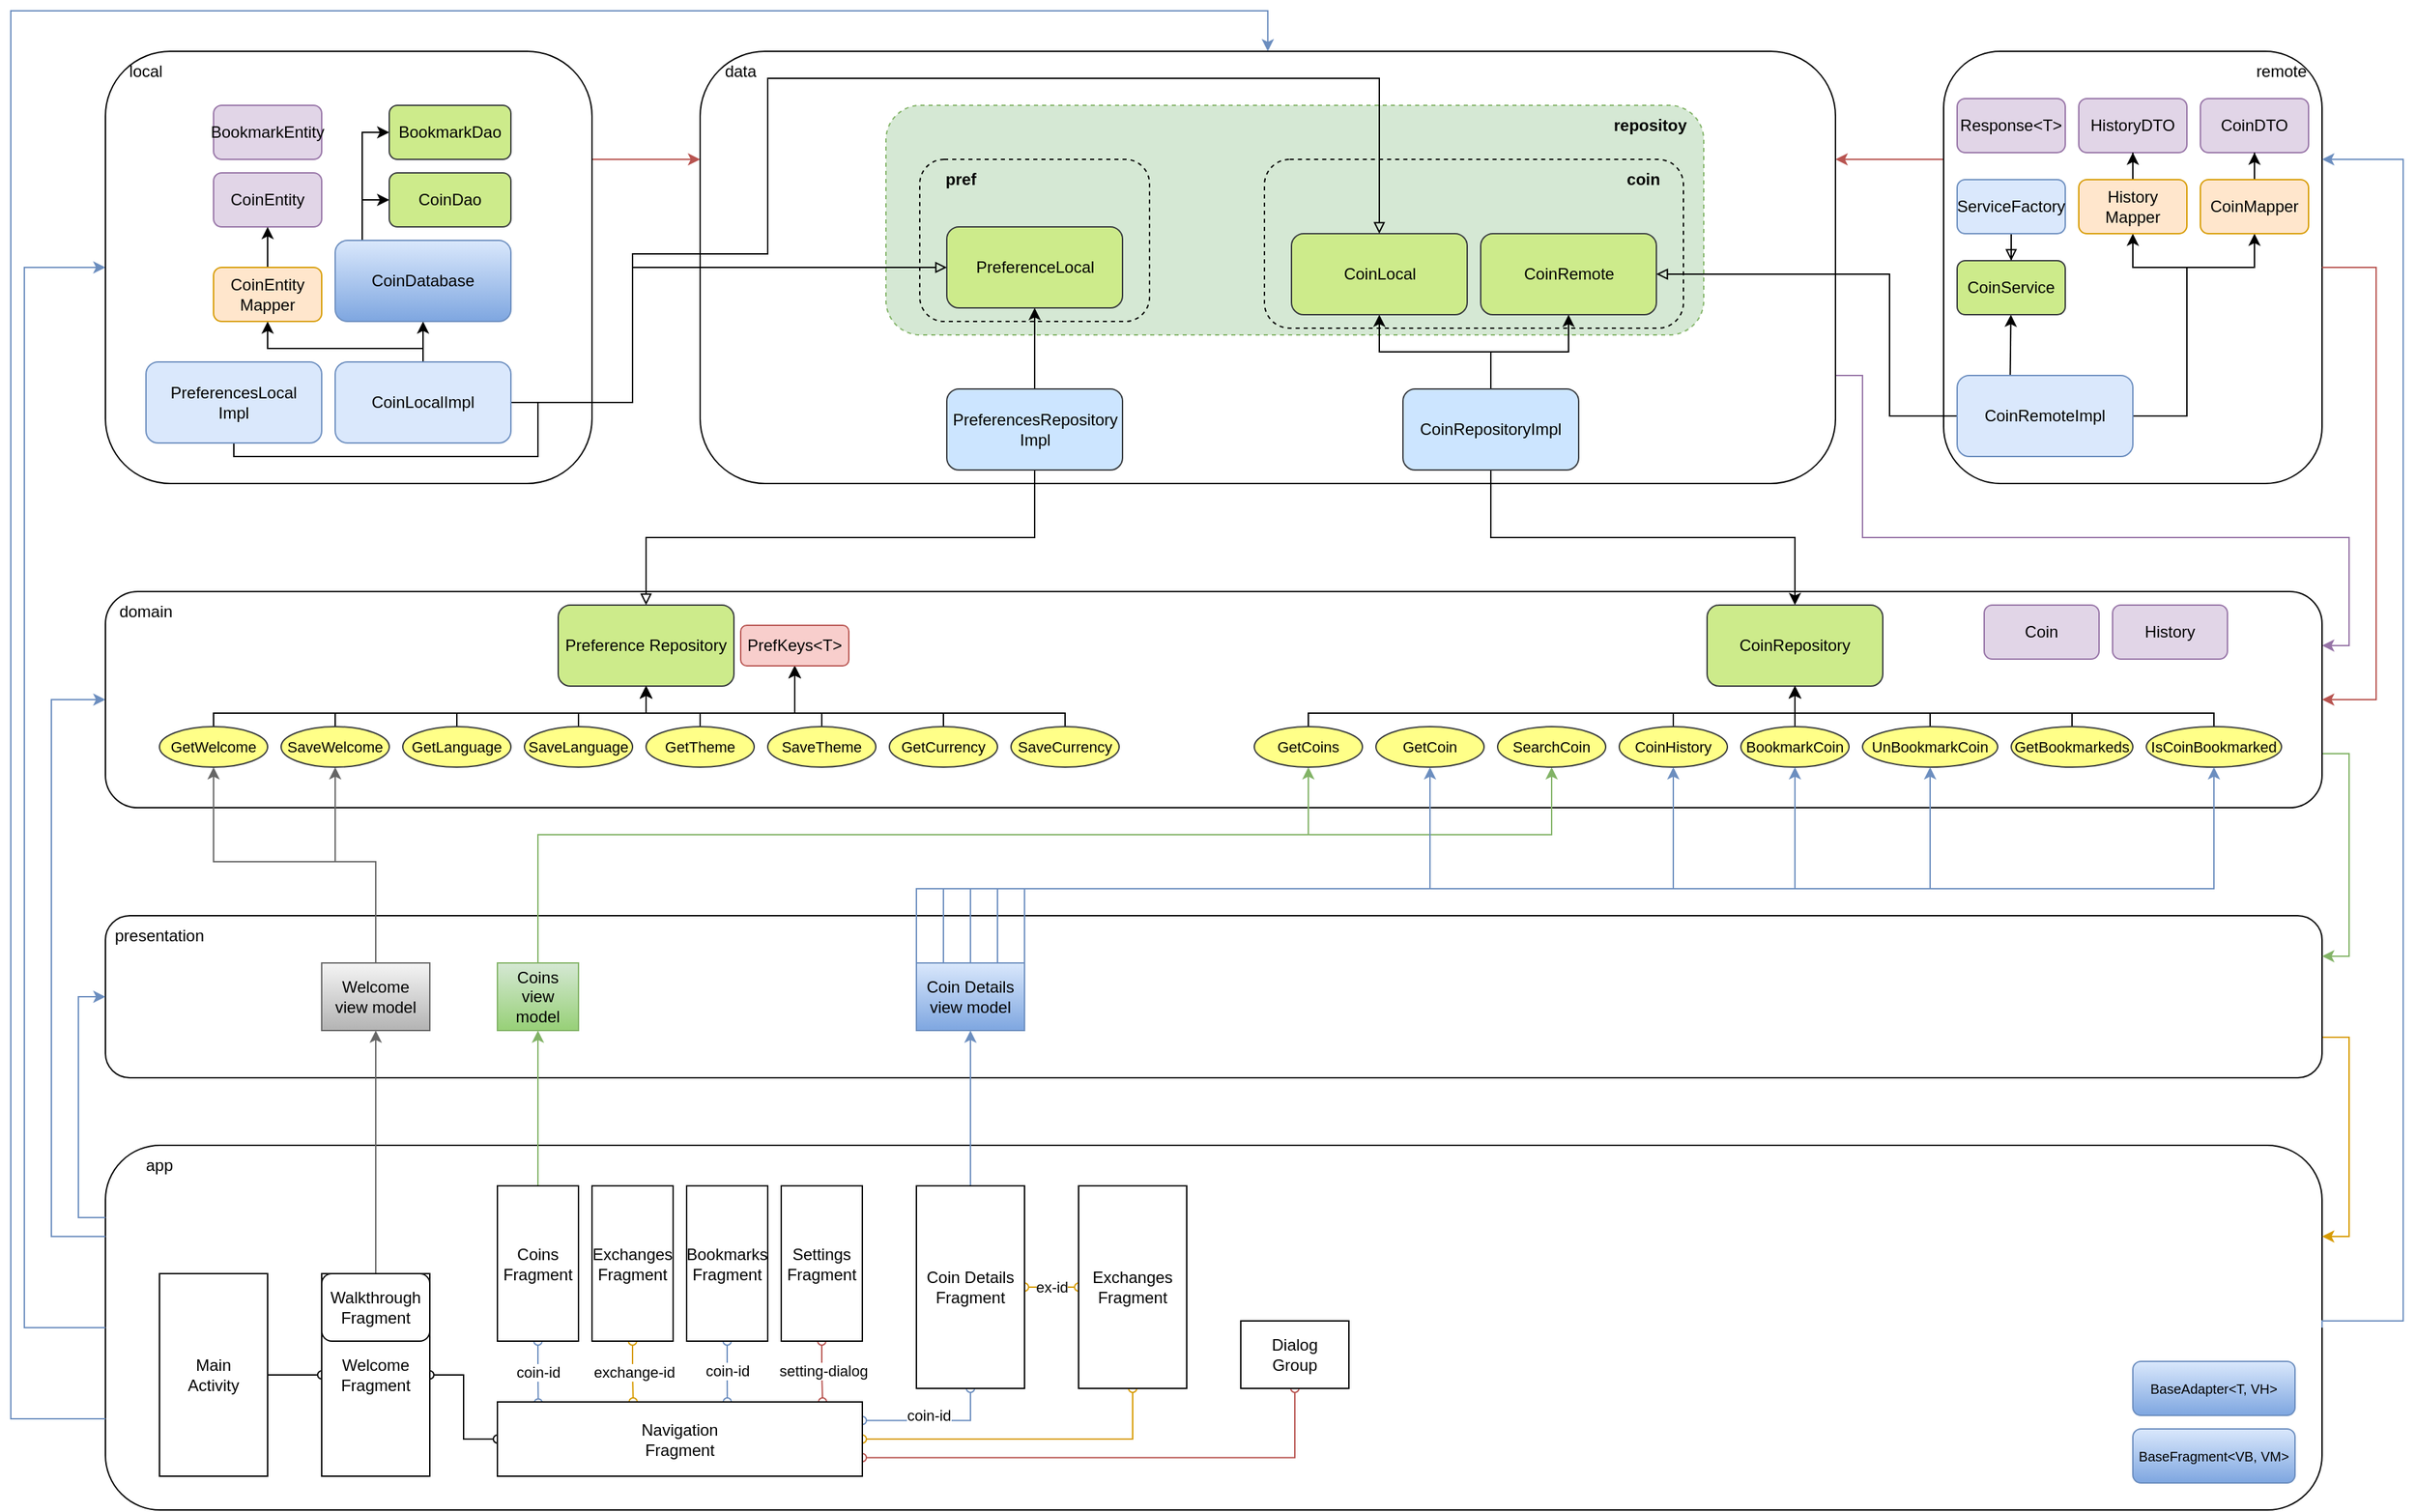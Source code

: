 <mxfile version="20.5.3" type="embed"><diagram name="Page-1" id="-E-ZyIsvf_o6zxuURSaw"><mxGraphModel dx="1030" dy="540" grid="1" gridSize="10" guides="1" tooltips="1" connect="1" arrows="1" fold="1" page="1" pageScale="1" pageWidth="1000" pageHeight="700" math="0" shadow="0"><root><mxCell id="0"/><mxCell id="1" parent="0"/><mxCell id="G5TcL7W7rNlP6_MCrIdF-5" value="" style="rounded=1;whiteSpace=wrap;html=1;" parent="1" vertex="1"><mxGeometry x="80" y="850" width="1640.01" height="270" as="geometry"/></mxCell><mxCell id="106" style="edgeStyle=orthogonalEdgeStyle;rounded=0;orthogonalLoop=1;jettySize=auto;html=1;entryX=0.5;entryY=1;entryDx=0;entryDy=0;startArrow=oval;startFill=0;endArrow=oval;endFill=0;fillColor=#dae8fc;gradientColor=#7ea6e0;strokeColor=#6c8ebf;exitX=1;exitY=0.25;exitDx=0;exitDy=0;" edge="1" parent="1" source="87" target="G5TcL7W7rNlP6_MCrIdF-17"><mxGeometry relative="1" as="geometry"/></mxCell><mxCell id="107" value="coin-id" style="edgeLabel;html=1;align=center;verticalAlign=middle;resizable=0;points=[];" vertex="1" connectable="0" parent="106"><mxGeometry x="-0.062" y="4" relative="1" as="geometry"><mxPoint as="offset"/></mxGeometry></mxCell><mxCell id="66" style="edgeStyle=orthogonalEdgeStyle;rounded=0;orthogonalLoop=1;jettySize=auto;html=1;entryX=1;entryY=0.25;entryDx=0;entryDy=0;exitX=1;exitY=0.75;exitDx=0;exitDy=0;fillColor=#ffe6cc;strokeColor=#d79b00;" parent="1" source="51" target="G5TcL7W7rNlP6_MCrIdF-5" edge="1"><mxGeometry relative="1" as="geometry"><Array as="points"><mxPoint x="1740" y="770"/><mxPoint x="1740" y="917"/></Array></mxGeometry></mxCell><mxCell id="51" value="" style="rounded=1;whiteSpace=wrap;html=1;" parent="1" vertex="1"><mxGeometry x="80.01" y="680" width="1640.01" height="120" as="geometry"/></mxCell><mxCell id="46" style="edgeStyle=orthogonalEdgeStyle;rounded=0;orthogonalLoop=1;jettySize=auto;html=1;entryX=1;entryY=0.25;entryDx=0;entryDy=0;exitX=0;exitY=0.25;exitDx=0;exitDy=0;fillColor=#f8cecc;strokeColor=#b85450;" parent="1" source="fiybinjcorVPDSeXrZhc-14" target="G5TcL7W7rNlP6_MCrIdF-7" edge="1"><mxGeometry relative="1" as="geometry"/></mxCell><mxCell id="fiybinjcorVPDSeXrZhc-14" value="" style="rounded=1;whiteSpace=wrap;html=1;sketch=0;" parent="1" vertex="1"><mxGeometry x="1440" y="40" width="280.01" height="320" as="geometry"/></mxCell><mxCell id="8B-w7mvv9o2OIYqW0WXh-8" style="edgeStyle=orthogonalEdgeStyle;rounded=0;orthogonalLoop=1;jettySize=auto;html=1;entryX=1;entryY=0.25;entryDx=0;entryDy=0;fillColor=#dae8fc;strokeColor=#6c8ebf;exitX=1;exitY=0.5;exitDx=0;exitDy=0;" parent="1" target="fiybinjcorVPDSeXrZhc-14" edge="1" source="G5TcL7W7rNlP6_MCrIdF-5"><mxGeometry relative="1" as="geometry"><Array as="points"><mxPoint x="1780.01" y="980"/><mxPoint x="1780.01" y="120.0"/></Array><mxPoint x="1420.01" y="950" as="sourcePoint"/></mxGeometry></mxCell><mxCell id="8B-w7mvv9o2OIYqW0WXh-9" style="edgeStyle=orthogonalEdgeStyle;rounded=0;orthogonalLoop=1;jettySize=auto;html=1;entryX=0;entryY=0.5;entryDx=0;entryDy=0;exitX=0;exitY=0.25;exitDx=0;exitDy=0;fillColor=#dae8fc;strokeColor=#6c8ebf;" parent="1" source="G5TcL7W7rNlP6_MCrIdF-5" target="G5TcL7W7rNlP6_MCrIdF-8" edge="1"><mxGeometry relative="1" as="geometry"><Array as="points"><mxPoint x="40" y="918"/><mxPoint x="40" y="520"/></Array></mxGeometry></mxCell><mxCell id="8B-w7mvv9o2OIYqW0WXh-10" style="edgeStyle=orthogonalEdgeStyle;rounded=0;orthogonalLoop=1;jettySize=auto;html=1;entryX=0.5;entryY=0;entryDx=0;entryDy=0;fillColor=#dae8fc;strokeColor=#6c8ebf;exitX=0;exitY=0.75;exitDx=0;exitDy=0;" parent="1" source="G5TcL7W7rNlP6_MCrIdF-5" target="G5TcL7W7rNlP6_MCrIdF-7" edge="1"><mxGeometry relative="1" as="geometry"><Array as="points"><mxPoint x="10" y="1053"/><mxPoint x="10" y="10"/><mxPoint x="940" y="10"/></Array><mxPoint x="90.01" y="1060" as="sourcePoint"/><mxPoint x="970.01" y="50" as="targetPoint"/></mxGeometry></mxCell><mxCell id="8B-w7mvv9o2OIYqW0WXh-11" style="edgeStyle=orthogonalEdgeStyle;rounded=0;orthogonalLoop=1;jettySize=auto;html=1;entryX=0;entryY=0.5;entryDx=0;entryDy=0;exitX=0;exitY=0.5;exitDx=0;exitDy=0;fillColor=#dae8fc;strokeColor=#6c8ebf;" parent="1" source="G5TcL7W7rNlP6_MCrIdF-5" target="diqrvNJ3otsn1pAlMp7g-17" edge="1"><mxGeometry relative="1" as="geometry"><Array as="points"><mxPoint x="20" y="985"/><mxPoint x="20" y="200"/></Array></mxGeometry></mxCell><mxCell id="65" style="edgeStyle=orthogonalEdgeStyle;rounded=0;orthogonalLoop=1;jettySize=auto;html=1;entryX=0;entryY=0.5;entryDx=0;entryDy=0;exitX=0;exitY=0.198;exitDx=0;exitDy=0;exitPerimeter=0;fillColor=#dae8fc;strokeColor=#6c8ebf;" parent="1" source="G5TcL7W7rNlP6_MCrIdF-5" target="51" edge="1"><mxGeometry relative="1" as="geometry"/></mxCell><mxCell id="69" style="edgeStyle=orthogonalEdgeStyle;rounded=0;orthogonalLoop=1;jettySize=auto;html=1;entryX=1;entryY=0.25;entryDx=0;entryDy=0;exitX=1;exitY=0.75;exitDx=0;exitDy=0;fillColor=#e1d5e7;strokeColor=#9673a6;" parent="1" source="G5TcL7W7rNlP6_MCrIdF-7" target="G5TcL7W7rNlP6_MCrIdF-8" edge="1"><mxGeometry relative="1" as="geometry"><Array as="points"><mxPoint x="1380.01" y="400"/><mxPoint x="1740.01" y="400"/><mxPoint x="1740.01" y="480"/></Array></mxGeometry></mxCell><mxCell id="G5TcL7W7rNlP6_MCrIdF-7" value="" style="rounded=1;whiteSpace=wrap;html=1;" parent="1" vertex="1"><mxGeometry x="520.01" y="40" width="839.99" height="320" as="geometry"/></mxCell><mxCell id="67" style="edgeStyle=orthogonalEdgeStyle;rounded=0;orthogonalLoop=1;jettySize=auto;html=1;exitX=1;exitY=0.75;exitDx=0;exitDy=0;entryX=1;entryY=0.25;entryDx=0;entryDy=0;fillColor=#d5e8d4;strokeColor=#82b366;" parent="1" source="G5TcL7W7rNlP6_MCrIdF-8" target="51" edge="1"><mxGeometry relative="1" as="geometry"><Array as="points"><mxPoint x="1740.01" y="560"/><mxPoint x="1740.01" y="710"/></Array></mxGeometry></mxCell><mxCell id="G5TcL7W7rNlP6_MCrIdF-8" value="" style="rounded=1;whiteSpace=wrap;html=1;" parent="1" vertex="1"><mxGeometry x="80.01" y="440" width="1640" height="160" as="geometry"/></mxCell><mxCell id="9jZTcqss-zrhV2n4_d2R-40" style="edgeStyle=orthogonalEdgeStyle;rounded=0;orthogonalLoop=1;jettySize=auto;html=1;entryX=0;entryY=0.5;entryDx=0;entryDy=0;endArrow=oval;endFill=0;" parent="1" source="G5TcL7W7rNlP6_MCrIdF-10" target="G5TcL7W7rNlP6_MCrIdF-13" edge="1"><mxGeometry relative="1" as="geometry"/></mxCell><mxCell id="G5TcL7W7rNlP6_MCrIdF-10" value="Main&lt;br&gt;Activity" style="rounded=0;whiteSpace=wrap;html=1;" parent="1" vertex="1"><mxGeometry x="120.01" y="945" width="80" height="150" as="geometry"/></mxCell><mxCell id="55" style="edgeStyle=orthogonalEdgeStyle;rounded=0;orthogonalLoop=1;jettySize=auto;html=1;fillColor=#f5f5f5;gradientColor=#b3b3b3;strokeColor=#666666;" parent="1" source="G5TcL7W7rNlP6_MCrIdF-12" target="G5TcL7W7rNlP6_MCrIdF-21" edge="1"><mxGeometry relative="1" as="geometry"><Array as="points"><mxPoint x="280.01" y="640"/><mxPoint x="250.01" y="640"/></Array></mxGeometry></mxCell><mxCell id="56" style="edgeStyle=orthogonalEdgeStyle;rounded=0;orthogonalLoop=1;jettySize=auto;html=1;entryX=0.5;entryY=1;entryDx=0;entryDy=0;fillColor=#f5f5f5;gradientColor=#b3b3b3;strokeColor=#666666;" parent="1" source="G5TcL7W7rNlP6_MCrIdF-12" target="G5TcL7W7rNlP6_MCrIdF-20" edge="1"><mxGeometry relative="1" as="geometry"><Array as="points"><mxPoint x="280.01" y="640"/><mxPoint x="160.01" y="640"/></Array></mxGeometry></mxCell><mxCell id="G5TcL7W7rNlP6_MCrIdF-12" value="Welcome&lt;br&gt;view model" style="rounded=0;whiteSpace=wrap;html=1;fillColor=#f5f5f5;gradientColor=#b3b3b3;strokeColor=#666666;" parent="1" vertex="1"><mxGeometry x="240.01" y="715" width="80" height="50" as="geometry"/></mxCell><mxCell id="57" style="edgeStyle=orthogonalEdgeStyle;rounded=0;orthogonalLoop=1;jettySize=auto;html=1;fillColor=#f5f5f5;gradientColor=#b3b3b3;strokeColor=#666666;" parent="1" source="G5TcL7W7rNlP6_MCrIdF-13" target="G5TcL7W7rNlP6_MCrIdF-12" edge="1"><mxGeometry relative="1" as="geometry"/></mxCell><mxCell id="88" style="edgeStyle=orthogonalEdgeStyle;rounded=0;orthogonalLoop=1;jettySize=auto;html=1;entryX=0;entryY=0.5;entryDx=0;entryDy=0;startArrow=oval;startFill=0;endArrow=oval;endFill=0;exitX=1;exitY=0.5;exitDx=0;exitDy=0;" edge="1" parent="1" source="G5TcL7W7rNlP6_MCrIdF-13" target="87"><mxGeometry relative="1" as="geometry"/></mxCell><mxCell id="G5TcL7W7rNlP6_MCrIdF-13" value="Welcome Fragment" style="rounded=0;whiteSpace=wrap;html=1;" parent="1" vertex="1"><mxGeometry x="240.01" y="945" width="80" height="150" as="geometry"/></mxCell><mxCell id="59" style="edgeStyle=orthogonalEdgeStyle;rounded=0;orthogonalLoop=1;jettySize=auto;html=1;fillColor=#d5e8d4;gradientColor=#97d077;strokeColor=#82b366;" parent="1" source="G5TcL7W7rNlP6_MCrIdF-14" target="9jZTcqss-zrhV2n4_d2R-4" edge="1"><mxGeometry relative="1" as="geometry"><Array as="points"><mxPoint x="400.01" y="620"/><mxPoint x="970.01" y="620"/></Array></mxGeometry></mxCell><mxCell id="60" style="edgeStyle=orthogonalEdgeStyle;rounded=0;orthogonalLoop=1;jettySize=auto;html=1;fillColor=#d5e8d4;gradientColor=#97d077;strokeColor=#82b366;" parent="1" source="G5TcL7W7rNlP6_MCrIdF-14" target="45" edge="1"><mxGeometry relative="1" as="geometry"><Array as="points"><mxPoint x="400.01" y="620"/><mxPoint x="1150.01" y="620"/></Array></mxGeometry></mxCell><mxCell id="G5TcL7W7rNlP6_MCrIdF-14" value="Coins&lt;br&gt;view model" style="rounded=0;whiteSpace=wrap;html=1;fillColor=#d5e8d4;gradientColor=#97d077;strokeColor=#82b366;" parent="1" vertex="1"><mxGeometry x="370.01" y="715" width="60" height="50" as="geometry"/></mxCell><mxCell id="58" style="edgeStyle=orthogonalEdgeStyle;rounded=0;orthogonalLoop=1;jettySize=auto;html=1;fillColor=#d5e8d4;gradientColor=#97d077;strokeColor=#82b366;" parent="1" source="G5TcL7W7rNlP6_MCrIdF-15" target="G5TcL7W7rNlP6_MCrIdF-14" edge="1"><mxGeometry relative="1" as="geometry"/></mxCell><mxCell id="96" value="coin-id" style="edgeStyle=orthogonalEdgeStyle;rounded=0;orthogonalLoop=1;jettySize=auto;html=1;entryX=0.112;entryY=0.014;entryDx=0;entryDy=0;entryPerimeter=0;startArrow=oval;startFill=0;endArrow=oval;endFill=0;fillColor=#dae8fc;gradientColor=#7ea6e0;strokeColor=#6c8ebf;" edge="1" parent="1" source="G5TcL7W7rNlP6_MCrIdF-15" target="87"><mxGeometry relative="1" as="geometry"/></mxCell><mxCell id="G5TcL7W7rNlP6_MCrIdF-15" value="Coins Fragment" style="rounded=0;whiteSpace=wrap;html=1;" parent="1" vertex="1"><mxGeometry x="370.01" y="880" width="60" height="115" as="geometry"/></mxCell><mxCell id="78" style="edgeStyle=orthogonalEdgeStyle;rounded=0;orthogonalLoop=1;jettySize=auto;html=1;fillColor=#dae8fc;gradientColor=#7ea6e0;strokeColor=#6c8ebf;" edge="1" parent="1" source="G5TcL7W7rNlP6_MCrIdF-17" target="77"><mxGeometry relative="1" as="geometry"/></mxCell><mxCell id="111" value="ex-id" style="edgeStyle=orthogonalEdgeStyle;rounded=0;orthogonalLoop=1;jettySize=auto;html=1;entryX=0;entryY=0.5;entryDx=0;entryDy=0;startArrow=oval;startFill=0;endArrow=oval;endFill=0;fillColor=#ffcd28;gradientColor=#ffa500;strokeColor=#d79b00;" edge="1" parent="1" source="G5TcL7W7rNlP6_MCrIdF-17" target="108"><mxGeometry relative="1" as="geometry"/></mxCell><mxCell id="G5TcL7W7rNlP6_MCrIdF-17" value="Coin Details&lt;br&gt;Fragment" style="rounded=0;whiteSpace=wrap;html=1;" parent="1" vertex="1"><mxGeometry x="680.01" y="880" width="80" height="150" as="geometry"/></mxCell><mxCell id="G5TcL7W7rNlP6_MCrIdF-18" value="&lt;font style=&quot;font-size: 12px;&quot;&gt;Preference Repository&lt;/font&gt;" style="rounded=1;whiteSpace=wrap;html=1;fillColor=#cdeb8b;strokeColor=#36393d;" parent="1" vertex="1"><mxGeometry x="415.01" y="450" width="130" height="60" as="geometry"/></mxCell><mxCell id="diqrvNJ3otsn1pAlMp7g-2" style="edgeStyle=orthogonalEdgeStyle;rounded=0;orthogonalLoop=1;jettySize=auto;html=1;entryX=0.5;entryY=1;entryDx=0;entryDy=0;" parent="1" source="G5TcL7W7rNlP6_MCrIdF-20" target="G5TcL7W7rNlP6_MCrIdF-18" edge="1"><mxGeometry relative="1" as="geometry"><Array as="points"><mxPoint x="160.01" y="530"/><mxPoint x="480.01" y="530"/></Array></mxGeometry></mxCell><mxCell id="9Tw6lJnZpnQ8Tx6MwDwL-4" style="edgeStyle=orthogonalEdgeStyle;rounded=0;orthogonalLoop=1;jettySize=auto;html=1;entryX=0.5;entryY=1;entryDx=0;entryDy=0;" parent="1" source="G5TcL7W7rNlP6_MCrIdF-20" target="diqrvNJ3otsn1pAlMp7g-54" edge="1"><mxGeometry relative="1" as="geometry"><Array as="points"><mxPoint x="160.01" y="530"/><mxPoint x="590.01" y="530"/></Array></mxGeometry></mxCell><mxCell id="G5TcL7W7rNlP6_MCrIdF-20" value="GetWelcome" style="ellipse;whiteSpace=wrap;html=1;fontSize=11;fillColor=#ffff88;strokeColor=#36393d;" parent="1" vertex="1"><mxGeometry x="120.01" y="540" width="80" height="30" as="geometry"/></mxCell><mxCell id="diqrvNJ3otsn1pAlMp7g-3" style="edgeStyle=orthogonalEdgeStyle;rounded=0;orthogonalLoop=1;jettySize=auto;html=1;" parent="1" source="G5TcL7W7rNlP6_MCrIdF-21" target="G5TcL7W7rNlP6_MCrIdF-18" edge="1"><mxGeometry relative="1" as="geometry"><Array as="points"><mxPoint x="250.01" y="530"/><mxPoint x="480.01" y="530"/></Array></mxGeometry></mxCell><mxCell id="9Tw6lJnZpnQ8Tx6MwDwL-5" style="edgeStyle=orthogonalEdgeStyle;rounded=0;orthogonalLoop=1;jettySize=auto;html=1;" parent="1" source="G5TcL7W7rNlP6_MCrIdF-21" target="diqrvNJ3otsn1pAlMp7g-54" edge="1"><mxGeometry relative="1" as="geometry"><Array as="points"><mxPoint x="250.01" y="530"/><mxPoint x="590.01" y="530"/></Array></mxGeometry></mxCell><mxCell id="G5TcL7W7rNlP6_MCrIdF-21" value="SaveWelcome" style="ellipse;whiteSpace=wrap;html=1;fontSize=11;fillColor=#ffff88;strokeColor=#36393d;" parent="1" vertex="1"><mxGeometry x="210.01" y="540" width="80" height="30" as="geometry"/></mxCell><mxCell id="diqrvNJ3otsn1pAlMp7g-4" style="edgeStyle=orthogonalEdgeStyle;rounded=0;orthogonalLoop=1;jettySize=auto;html=1;" parent="1" source="G5TcL7W7rNlP6_MCrIdF-22" target="G5TcL7W7rNlP6_MCrIdF-18" edge="1"><mxGeometry relative="1" as="geometry"><Array as="points"><mxPoint x="340.01" y="530"/><mxPoint x="480.01" y="530"/></Array></mxGeometry></mxCell><mxCell id="9Tw6lJnZpnQ8Tx6MwDwL-6" style="edgeStyle=orthogonalEdgeStyle;rounded=0;orthogonalLoop=1;jettySize=auto;html=1;" parent="1" source="G5TcL7W7rNlP6_MCrIdF-22" target="diqrvNJ3otsn1pAlMp7g-54" edge="1"><mxGeometry relative="1" as="geometry"><Array as="points"><mxPoint x="340.01" y="530"/><mxPoint x="590.01" y="530"/></Array></mxGeometry></mxCell><mxCell id="G5TcL7W7rNlP6_MCrIdF-22" value="GetLanguage" style="ellipse;whiteSpace=wrap;html=1;fontSize=11;fillColor=#ffff88;strokeColor=#36393d;" parent="1" vertex="1"><mxGeometry x="300.01" y="540" width="80" height="30" as="geometry"/></mxCell><mxCell id="diqrvNJ3otsn1pAlMp7g-5" style="edgeStyle=orthogonalEdgeStyle;rounded=0;orthogonalLoop=1;jettySize=auto;html=1;entryX=0.5;entryY=1;entryDx=0;entryDy=0;" parent="1" source="G5TcL7W7rNlP6_MCrIdF-23" target="G5TcL7W7rNlP6_MCrIdF-18" edge="1"><mxGeometry relative="1" as="geometry"><Array as="points"><mxPoint x="430.01" y="530"/><mxPoint x="480.01" y="530"/></Array></mxGeometry></mxCell><mxCell id="9Tw6lJnZpnQ8Tx6MwDwL-7" style="edgeStyle=orthogonalEdgeStyle;rounded=0;orthogonalLoop=1;jettySize=auto;html=1;entryX=0.5;entryY=1;entryDx=0;entryDy=0;" parent="1" source="G5TcL7W7rNlP6_MCrIdF-23" target="diqrvNJ3otsn1pAlMp7g-54" edge="1"><mxGeometry relative="1" as="geometry"><Array as="points"><mxPoint x="430.01" y="530"/><mxPoint x="590.01" y="530"/></Array></mxGeometry></mxCell><mxCell id="G5TcL7W7rNlP6_MCrIdF-23" value="SaveLanguage" style="ellipse;whiteSpace=wrap;html=1;fontSize=11;fillColor=#ffff88;strokeColor=#36393d;" parent="1" vertex="1"><mxGeometry x="390.01" y="540" width="80" height="30" as="geometry"/></mxCell><mxCell id="diqrvNJ3otsn1pAlMp7g-6" style="edgeStyle=orthogonalEdgeStyle;rounded=0;orthogonalLoop=1;jettySize=auto;html=1;entryX=0.5;entryY=1;entryDx=0;entryDy=0;" parent="1" source="G5TcL7W7rNlP6_MCrIdF-24" target="G5TcL7W7rNlP6_MCrIdF-18" edge="1"><mxGeometry relative="1" as="geometry"><Array as="points"><mxPoint x="520.01" y="530"/><mxPoint x="480.01" y="530"/></Array></mxGeometry></mxCell><mxCell id="9Tw6lJnZpnQ8Tx6MwDwL-8" style="edgeStyle=orthogonalEdgeStyle;rounded=0;orthogonalLoop=1;jettySize=auto;html=1;" parent="1" source="G5TcL7W7rNlP6_MCrIdF-24" target="diqrvNJ3otsn1pAlMp7g-54" edge="1"><mxGeometry relative="1" as="geometry"><Array as="points"><mxPoint x="520.01" y="530"/><mxPoint x="590.01" y="530"/></Array></mxGeometry></mxCell><mxCell id="G5TcL7W7rNlP6_MCrIdF-24" value="GetTheme" style="ellipse;whiteSpace=wrap;html=1;fontSize=11;fillColor=#ffff88;strokeColor=#36393d;" parent="1" vertex="1"><mxGeometry x="480.01" y="540" width="80" height="30" as="geometry"/></mxCell><mxCell id="diqrvNJ3otsn1pAlMp7g-7" style="edgeStyle=orthogonalEdgeStyle;rounded=0;orthogonalLoop=1;jettySize=auto;html=1;entryX=0.5;entryY=1;entryDx=0;entryDy=0;" parent="1" source="G5TcL7W7rNlP6_MCrIdF-25" target="G5TcL7W7rNlP6_MCrIdF-18" edge="1"><mxGeometry relative="1" as="geometry"><Array as="points"><mxPoint x="610.01" y="530"/><mxPoint x="480.01" y="530"/></Array></mxGeometry></mxCell><mxCell id="9Tw6lJnZpnQ8Tx6MwDwL-9" style="edgeStyle=orthogonalEdgeStyle;rounded=0;orthogonalLoop=1;jettySize=auto;html=1;" parent="1" source="G5TcL7W7rNlP6_MCrIdF-25" target="diqrvNJ3otsn1pAlMp7g-54" edge="1"><mxGeometry relative="1" as="geometry"><Array as="points"><mxPoint x="610.01" y="530"/><mxPoint x="590.01" y="530"/></Array></mxGeometry></mxCell><mxCell id="G5TcL7W7rNlP6_MCrIdF-25" value="SaveTheme" style="ellipse;whiteSpace=wrap;html=1;fontSize=11;fillColor=#ffff88;strokeColor=#36393d;" parent="1" vertex="1"><mxGeometry x="570.01" y="540" width="80" height="30" as="geometry"/></mxCell><mxCell id="diqrvNJ3otsn1pAlMp7g-8" style="edgeStyle=orthogonalEdgeStyle;rounded=0;orthogonalLoop=1;jettySize=auto;html=1;entryX=0.5;entryY=1;entryDx=0;entryDy=0;" parent="1" source="G5TcL7W7rNlP6_MCrIdF-26" target="G5TcL7W7rNlP6_MCrIdF-18" edge="1"><mxGeometry relative="1" as="geometry"><Array as="points"><mxPoint x="700.01" y="530"/><mxPoint x="480.01" y="530"/></Array></mxGeometry></mxCell><mxCell id="G5TcL7W7rNlP6_MCrIdF-26" value="GetCurrency" style="ellipse;whiteSpace=wrap;html=1;fontSize=11;fillColor=#ffff88;strokeColor=#36393d;" parent="1" vertex="1"><mxGeometry x="660.01" y="540" width="80" height="30" as="geometry"/></mxCell><mxCell id="diqrvNJ3otsn1pAlMp7g-9" style="edgeStyle=orthogonalEdgeStyle;rounded=0;orthogonalLoop=1;jettySize=auto;html=1;entryX=0.5;entryY=1;entryDx=0;entryDy=0;" parent="1" source="G5TcL7W7rNlP6_MCrIdF-27" target="G5TcL7W7rNlP6_MCrIdF-18" edge="1"><mxGeometry relative="1" as="geometry"><Array as="points"><mxPoint x="790.01" y="530"/><mxPoint x="480.01" y="530"/></Array></mxGeometry></mxCell><mxCell id="G5TcL7W7rNlP6_MCrIdF-27" value="SaveCurrency" style="ellipse;whiteSpace=wrap;html=1;fontSize=11;fillColor=#ffff88;strokeColor=#36393d;" parent="1" vertex="1"><mxGeometry x="750.01" y="540" width="80" height="30" as="geometry"/></mxCell><mxCell id="G5TcL7W7rNlP6_MCrIdF-61" value="" style="edgeStyle=orthogonalEdgeStyle;rounded=0;orthogonalLoop=1;jettySize=auto;html=1;fontSize=12;" parent="1" edge="1"><mxGeometry relative="1" as="geometry"><mxPoint x="510" y="140" as="targetPoint"/></mxGeometry></mxCell><mxCell id="G5TcL7W7rNlP6_MCrIdF-68" value="" style="edgeStyle=orthogonalEdgeStyle;rounded=0;orthogonalLoop=1;jettySize=auto;html=1;fontSize=12;" parent="1" edge="1"><mxGeometry relative="1" as="geometry"><mxPoint x="370" y="70" as="targetPoint"/></mxGeometry></mxCell><mxCell id="G5TcL7W7rNlP6_MCrIdF-70" value="domain" style="text;html=1;strokeColor=none;fillColor=none;align=center;verticalAlign=middle;whiteSpace=wrap;rounded=0;fontSize=12;" parent="1" vertex="1"><mxGeometry x="80.01" y="440" width="60" height="30" as="geometry"/></mxCell><mxCell id="G5TcL7W7rNlP6_MCrIdF-71" value="app" style="text;html=1;strokeColor=none;fillColor=none;align=center;verticalAlign=middle;whiteSpace=wrap;rounded=0;fontSize=12;" parent="1" vertex="1"><mxGeometry x="80" y="850" width="80" height="30" as="geometry"/></mxCell><mxCell id="G5TcL7W7rNlP6_MCrIdF-72" value="Walkthrough&lt;br&gt;Fragment" style="rounded=1;whiteSpace=wrap;html=1;fontSize=12;" parent="1" vertex="1"><mxGeometry x="240.01" y="945" width="80" height="50" as="geometry"/></mxCell><mxCell id="diqrvNJ3otsn1pAlMp7g-10" value="" style="rounded=1;whiteSpace=wrap;html=1;fontSize=12;dashed=1;fillColor=#d5e8d4;strokeColor=#82b366;" parent="1" vertex="1"><mxGeometry x="657.51" y="80" width="605" height="170" as="geometry"/></mxCell><mxCell id="fiybinjcorVPDSeXrZhc-3" value="" style="rounded=1;whiteSpace=wrap;html=1;fontSize=12;dashed=1;fillColor=none;" parent="1" vertex="1"><mxGeometry x="937.51" y="120.0" width="310" height="125" as="geometry"/></mxCell><mxCell id="diqrvNJ3otsn1pAlMp7g-19" value="" style="rounded=1;whiteSpace=wrap;html=1;fontSize=12;dashed=1;fillColor=none;" parent="1" vertex="1"><mxGeometry x="682.51" y="120.0" width="170" height="120" as="geometry"/></mxCell><mxCell id="diqrvNJ3otsn1pAlMp7g-11" value="&lt;b&gt;repositoy&lt;/b&gt;" style="text;html=1;strokeColor=none;fillColor=none;align=center;verticalAlign=middle;whiteSpace=wrap;rounded=0;fontSize=12;rotation=0;" parent="1" vertex="1"><mxGeometry x="1182.51" y="80" width="80" height="30" as="geometry"/></mxCell><mxCell id="diqrvNJ3otsn1pAlMp7g-12" value="PreferenceLocal" style="rounded=1;whiteSpace=wrap;html=1;fillColor=#cdeb8b;strokeColor=#36393d;" parent="1" vertex="1"><mxGeometry x="702.51" y="170" width="130" height="60" as="geometry"/></mxCell><mxCell id="70" style="edgeStyle=orthogonalEdgeStyle;rounded=0;orthogonalLoop=1;jettySize=auto;html=1;exitX=1;exitY=0.25;exitDx=0;exitDy=0;entryX=0;entryY=0.25;entryDx=0;entryDy=0;fillColor=#f8cecc;strokeColor=#b85450;" parent="1" source="diqrvNJ3otsn1pAlMp7g-17" target="G5TcL7W7rNlP6_MCrIdF-7" edge="1"><mxGeometry relative="1" as="geometry"/></mxCell><mxCell id="diqrvNJ3otsn1pAlMp7g-17" value="" style="rounded=1;whiteSpace=wrap;html=1;" parent="1" vertex="1"><mxGeometry x="80.01" y="40" width="359.99" height="320" as="geometry"/></mxCell><mxCell id="diqrvNJ3otsn1pAlMp7g-20" value="&lt;b&gt;pref&lt;/b&gt;" style="text;html=1;strokeColor=none;fillColor=none;align=center;verticalAlign=middle;whiteSpace=wrap;rounded=0;fontSize=12;rotation=0;" parent="1" vertex="1"><mxGeometry x="682.51" y="120.0" width="60" height="30" as="geometry"/></mxCell><mxCell id="129" style="edgeStyle=orthogonalEdgeStyle;rounded=0;orthogonalLoop=1;jettySize=auto;html=1;entryX=0;entryY=0.5;entryDx=0;entryDy=0;startArrow=none;startFill=0;endArrow=block;endFill=0;exitX=0.5;exitY=1;exitDx=0;exitDy=0;" edge="1" parent="1" source="diqrvNJ3otsn1pAlMp7g-21" target="diqrvNJ3otsn1pAlMp7g-12"><mxGeometry relative="1" as="geometry"><Array as="points"><mxPoint x="175" y="340"/><mxPoint x="400" y="340"/><mxPoint x="400" y="300"/><mxPoint x="470" y="300"/><mxPoint x="470" y="200"/></Array></mxGeometry></mxCell><mxCell id="diqrvNJ3otsn1pAlMp7g-21" value="PreferencesLocal&lt;br&gt;Impl" style="rounded=1;whiteSpace=wrap;html=1;fillColor=#dae8fc;strokeColor=#6c8ebf;" parent="1" vertex="1"><mxGeometry x="110.01" y="270" width="130" height="60" as="geometry"/></mxCell><mxCell id="126" style="edgeStyle=orthogonalEdgeStyle;rounded=0;orthogonalLoop=1;jettySize=auto;html=1;startArrow=none;startFill=0;endArrow=classic;endFill=1;" edge="1" parent="1" source="diqrvNJ3otsn1pAlMp7g-28" target="diqrvNJ3otsn1pAlMp7g-12"><mxGeometry relative="1" as="geometry"/></mxCell><mxCell id="135" style="edgeStyle=orthogonalEdgeStyle;rounded=0;orthogonalLoop=1;jettySize=auto;html=1;startArrow=none;startFill=0;endArrow=block;endFill=0;" edge="1" parent="1" source="diqrvNJ3otsn1pAlMp7g-28" target="G5TcL7W7rNlP6_MCrIdF-18"><mxGeometry relative="1" as="geometry"><Array as="points"><mxPoint x="767" y="400"/><mxPoint x="480" y="400"/></Array></mxGeometry></mxCell><mxCell id="diqrvNJ3otsn1pAlMp7g-28" value="PreferencesRepository&lt;br&gt;Impl" style="rounded=1;whiteSpace=wrap;html=1;fillColor=#cce5ff;strokeColor=#36393d;" parent="1" vertex="1"><mxGeometry x="702.51" y="290" width="130" height="60" as="geometry"/></mxCell><mxCell id="diqrvNJ3otsn1pAlMp7g-54" value="PrefKeys&amp;lt;T&amp;gt;" style="rounded=1;whiteSpace=wrap;html=1;fillColor=#f8cecc;strokeColor=#b85450;" parent="1" vertex="1"><mxGeometry x="550.01" y="465" width="80" height="30" as="geometry"/></mxCell><mxCell id="fiybinjcorVPDSeXrZhc-2" value="CoinRemote" style="rounded=1;whiteSpace=wrap;html=1;fillColor=#cdeb8b;strokeColor=#36393d;" parent="1" vertex="1"><mxGeometry x="1097.51" y="175" width="130" height="60" as="geometry"/></mxCell><mxCell id="fiybinjcorVPDSeXrZhc-4" value="&lt;div&gt;&lt;b&gt;coin&lt;/b&gt;&lt;/div&gt;" style="text;html=1;strokeColor=none;fillColor=none;align=center;verticalAlign=middle;whiteSpace=wrap;rounded=0;fontSize=12;rotation=0;" parent="1" vertex="1"><mxGeometry x="1187.51" y="120.0" width="60" height="30" as="geometry"/></mxCell><mxCell id="121" style="edgeStyle=orthogonalEdgeStyle;rounded=0;orthogonalLoop=1;jettySize=auto;html=1;startArrow=none;startFill=0;endArrow=classic;endFill=1;exitX=0.5;exitY=1;exitDx=0;exitDy=0;" edge="1" parent="1" source="fiybinjcorVPDSeXrZhc-9" target="9jZTcqss-zrhV2n4_d2R-1"><mxGeometry relative="1" as="geometry"><Array as="points"><mxPoint x="1105" y="400"/><mxPoint x="1330" y="400"/></Array></mxGeometry></mxCell><mxCell id="124" style="edgeStyle=orthogonalEdgeStyle;rounded=0;orthogonalLoop=1;jettySize=auto;html=1;entryX=0.5;entryY=1;entryDx=0;entryDy=0;startArrow=none;startFill=0;endArrow=classic;endFill=1;" edge="1" parent="1" source="fiybinjcorVPDSeXrZhc-9" target="Bk7aKHN5v20y-Ur-kaEv-1"><mxGeometry relative="1" as="geometry"/></mxCell><mxCell id="125" style="edgeStyle=orthogonalEdgeStyle;rounded=0;orthogonalLoop=1;jettySize=auto;html=1;startArrow=none;startFill=0;endArrow=classic;endFill=1;" edge="1" parent="1" source="fiybinjcorVPDSeXrZhc-9" target="fiybinjcorVPDSeXrZhc-2"><mxGeometry relative="1" as="geometry"/></mxCell><mxCell id="fiybinjcorVPDSeXrZhc-9" value="CoinRepositoryImpl" style="rounded=1;whiteSpace=wrap;html=1;fillColor=#cce5ff;strokeColor=#36393d;" parent="1" vertex="1"><mxGeometry x="1040.01" y="290" width="130" height="60" as="geometry"/></mxCell><mxCell id="8B-w7mvv9o2OIYqW0WXh-18" style="edgeStyle=orthogonalEdgeStyle;rounded=0;orthogonalLoop=1;jettySize=auto;html=1;entryX=1;entryY=0.5;entryDx=0;entryDy=0;exitX=1;exitY=0.5;exitDx=0;exitDy=0;fillColor=#f8cecc;strokeColor=#b85450;" parent="1" source="fiybinjcorVPDSeXrZhc-14" target="G5TcL7W7rNlP6_MCrIdF-8" edge="1"><mxGeometry relative="1" as="geometry"><Array as="points"><mxPoint x="1760" y="200"/><mxPoint x="1760" y="520"/></Array></mxGeometry></mxCell><mxCell id="128" style="edgeStyle=orthogonalEdgeStyle;rounded=0;orthogonalLoop=1;jettySize=auto;html=1;entryX=1;entryY=0.5;entryDx=0;entryDy=0;startArrow=none;startFill=0;endArrow=block;endFill=0;exitX=0;exitY=0.5;exitDx=0;exitDy=0;" edge="1" parent="1" source="fiybinjcorVPDSeXrZhc-16" target="fiybinjcorVPDSeXrZhc-2"><mxGeometry relative="1" as="geometry"><Array as="points"><mxPoint x="1400" y="310"/><mxPoint x="1400" y="205"/></Array></mxGeometry></mxCell><mxCell id="143" style="rounded=0;orthogonalLoop=1;jettySize=auto;html=1;startArrow=none;startFill=0;endArrow=classic;endFill=1;exitX=0.302;exitY=0.007;exitDx=0;exitDy=0;exitPerimeter=0;" edge="1" parent="1" source="fiybinjcorVPDSeXrZhc-16" target="29"><mxGeometry relative="1" as="geometry"/></mxCell><mxCell id="144" style="edgeStyle=orthogonalEdgeStyle;rounded=0;orthogonalLoop=1;jettySize=auto;html=1;entryX=0.5;entryY=1;entryDx=0;entryDy=0;startArrow=none;startFill=0;endArrow=classic;endFill=1;exitX=1;exitY=0.5;exitDx=0;exitDy=0;" edge="1" parent="1" source="fiybinjcorVPDSeXrZhc-16" target="139"><mxGeometry relative="1" as="geometry"><Array as="points"><mxPoint x="1620" y="310"/><mxPoint x="1620" y="200"/><mxPoint x="1580" y="200"/></Array></mxGeometry></mxCell><mxCell id="145" style="edgeStyle=orthogonalEdgeStyle;rounded=0;orthogonalLoop=1;jettySize=auto;html=1;startArrow=none;startFill=0;endArrow=classic;endFill=1;" edge="1" parent="1" source="fiybinjcorVPDSeXrZhc-16" target="30"><mxGeometry relative="1" as="geometry"><Array as="points"><mxPoint x="1620" y="310"/><mxPoint x="1620" y="200"/><mxPoint x="1670" y="200"/></Array></mxGeometry></mxCell><mxCell id="fiybinjcorVPDSeXrZhc-16" value="CoinRemoteImpl" style="rounded=1;whiteSpace=wrap;html=1;fillColor=#dae8fc;strokeColor=#6c8ebf;" parent="1" vertex="1"><mxGeometry x="1450.01" y="280" width="130" height="60" as="geometry"/></mxCell><mxCell id="L_DS6JSA2GLXRO1kF6Bz-3" value="CoinDTO" style="rounded=1;whiteSpace=wrap;html=1;fillColor=#e1d5e7;strokeColor=#9673a6;" parent="1" vertex="1"><mxGeometry x="1630.02" y="75" width="80" height="40" as="geometry"/></mxCell><mxCell id="L_DS6JSA2GLXRO1kF6Bz-5" value="Response&amp;lt;T&amp;gt;" style="rounded=1;whiteSpace=wrap;html=1;fillColor=#e1d5e7;strokeColor=#9673a6;" parent="1" vertex="1"><mxGeometry x="1450" y="75" width="80" height="40" as="geometry"/></mxCell><mxCell id="L_DS6JSA2GLXRO1kF6Bz-6" value="Coin" style="rounded=1;whiteSpace=wrap;html=1;fillColor=#e1d5e7;strokeColor=#9673a6;" parent="1" vertex="1"><mxGeometry x="1470.01" y="450" width="85" height="40" as="geometry"/></mxCell><mxCell id="9jZTcqss-zrhV2n4_d2R-1" value="&lt;font style=&quot;font-size: 12px;&quot;&gt;CoinRepository&lt;/font&gt;" style="rounded=1;whiteSpace=wrap;html=1;fillColor=#cdeb8b;strokeColor=#36393d;" parent="1" vertex="1"><mxGeometry x="1265.01" y="450" width="130" height="60" as="geometry"/></mxCell><mxCell id="9jZTcqss-zrhV2n4_d2R-2" style="edgeStyle=orthogonalEdgeStyle;rounded=0;orthogonalLoop=1;jettySize=auto;html=1;entryX=0.5;entryY=1;entryDx=0;entryDy=0;" parent="1" source="9jZTcqss-zrhV2n4_d2R-4" target="9jZTcqss-zrhV2n4_d2R-1" edge="1"><mxGeometry relative="1" as="geometry"><Array as="points"><mxPoint x="970.01" y="530"/><mxPoint x="1330.01" y="530"/></Array></mxGeometry></mxCell><mxCell id="9jZTcqss-zrhV2n4_d2R-4" value="GetCoins" style="ellipse;whiteSpace=wrap;html=1;fontSize=11;fillColor=#ffff88;strokeColor=#36393d;" parent="1" vertex="1"><mxGeometry x="930.01" y="540" width="80" height="30" as="geometry"/></mxCell><mxCell id="9jZTcqss-zrhV2n4_d2R-5" style="edgeStyle=orthogonalEdgeStyle;rounded=0;orthogonalLoop=1;jettySize=auto;html=1;startArrow=none;" parent="1" source="75" target="9jZTcqss-zrhV2n4_d2R-1" edge="1"><mxGeometry relative="1" as="geometry"><Array as="points"><mxPoint x="1240.01" y="530"/><mxPoint x="1330.01" y="530"/></Array></mxGeometry></mxCell><mxCell id="9jZTcqss-zrhV2n4_d2R-7" value="GetCoin" style="ellipse;whiteSpace=wrap;html=1;fontSize=11;fillColor=#ffff88;strokeColor=#36393d;" parent="1" vertex="1"><mxGeometry x="1020.01" y="540" width="80" height="30" as="geometry"/></mxCell><mxCell id="9jZTcqss-zrhV2n4_d2R-11" style="edgeStyle=orthogonalEdgeStyle;rounded=0;orthogonalLoop=1;jettySize=auto;html=1;entryX=0.5;entryY=1;entryDx=0;entryDy=0;" parent="1" source="9jZTcqss-zrhV2n4_d2R-13" target="9jZTcqss-zrhV2n4_d2R-1" edge="1"><mxGeometry relative="1" as="geometry"><Array as="points"><mxPoint x="1330.01" y="520"/><mxPoint x="1330.01" y="520"/></Array></mxGeometry></mxCell><mxCell id="9jZTcqss-zrhV2n4_d2R-13" value="BookmarkCoin" style="ellipse;whiteSpace=wrap;html=1;fontSize=11;fillColor=#ffff88;strokeColor=#36393d;" parent="1" vertex="1"><mxGeometry x="1290.01" y="540" width="80" height="30" as="geometry"/></mxCell><mxCell id="9jZTcqss-zrhV2n4_d2R-14" style="edgeStyle=orthogonalEdgeStyle;rounded=0;orthogonalLoop=1;jettySize=auto;html=1;entryX=0.5;entryY=1;entryDx=0;entryDy=0;exitX=0.5;exitY=0;exitDx=0;exitDy=0;" parent="1" source="9jZTcqss-zrhV2n4_d2R-16" target="9jZTcqss-zrhV2n4_d2R-1" edge="1"><mxGeometry relative="1" as="geometry"><Array as="points"><mxPoint x="1430.01" y="530"/><mxPoint x="1330.01" y="530"/></Array></mxGeometry></mxCell><mxCell id="9jZTcqss-zrhV2n4_d2R-16" value="UnBookmarkCoin" style="ellipse;whiteSpace=wrap;html=1;fontSize=11;fillColor=#ffff88;strokeColor=#36393d;" parent="1" vertex="1"><mxGeometry x="1380.01" y="540" width="100" height="30" as="geometry"/></mxCell><mxCell id="9jZTcqss-zrhV2n4_d2R-35" value="&lt;font style=&quot;font-size: 10px;&quot;&gt;BaseAdapter&amp;lt;T, VH&amp;gt;&lt;br&gt;&lt;/font&gt;" style="rounded=1;whiteSpace=wrap;html=1;fillColor=#dae8fc;strokeColor=#6c8ebf;gradientColor=#7ea6e0;" parent="1" vertex="1"><mxGeometry x="1580.01" y="1010" width="120" height="40" as="geometry"/></mxCell><mxCell id="9jZTcqss-zrhV2n4_d2R-36" value="&lt;font style=&quot;font-size: 10px;&quot;&gt;BaseFragment&amp;lt;VB, VM&amp;gt;&lt;br&gt;&lt;/font&gt;" style="rounded=1;whiteSpace=wrap;html=1;fillColor=#dae8fc;strokeColor=#6c8ebf;gradientColor=#7ea6e0;" parent="1" vertex="1"><mxGeometry x="1580.01" y="1060" width="120" height="40" as="geometry"/></mxCell><mxCell id="Bk7aKHN5v20y-Ur-kaEv-1" value="CoinLocal" style="rounded=1;whiteSpace=wrap;html=1;fillColor=#cdeb8b;strokeColor=#36393d;" parent="1" vertex="1"><mxGeometry x="957.51" y="175" width="130" height="60" as="geometry"/></mxCell><mxCell id="Bk7aKHN5v20y-Ur-kaEv-6" style="edgeStyle=orthogonalEdgeStyle;rounded=0;orthogonalLoop=1;jettySize=auto;html=1;" parent="1" source="Bk7aKHN5v20y-Ur-kaEv-3" target="Bk7aKHN5v20y-Ur-kaEv-5" edge="1"><mxGeometry relative="1" as="geometry"/></mxCell><mxCell id="Bk7aKHN5v20y-Ur-kaEv-15" style="edgeStyle=orthogonalEdgeStyle;rounded=0;orthogonalLoop=1;jettySize=auto;html=1;exitX=0.5;exitY=0;exitDx=0;exitDy=0;entryX=0.5;entryY=1;entryDx=0;entryDy=0;" parent="1" source="Bk7aKHN5v20y-Ur-kaEv-3" target="Bk7aKHN5v20y-Ur-kaEv-13" edge="1"><mxGeometry relative="1" as="geometry"><Array as="points"><mxPoint x="315.01" y="260"/><mxPoint x="200.01" y="260"/></Array></mxGeometry></mxCell><mxCell id="130" style="edgeStyle=orthogonalEdgeStyle;rounded=0;orthogonalLoop=1;jettySize=auto;html=1;entryX=0.5;entryY=0;entryDx=0;entryDy=0;startArrow=none;startFill=0;endArrow=block;endFill=0;exitX=1;exitY=0.5;exitDx=0;exitDy=0;" edge="1" parent="1" source="Bk7aKHN5v20y-Ur-kaEv-3" target="Bk7aKHN5v20y-Ur-kaEv-1"><mxGeometry relative="1" as="geometry"><Array as="points"><mxPoint x="470" y="300"/><mxPoint x="470" y="190"/><mxPoint x="570" y="190"/><mxPoint x="570" y="60"/><mxPoint x="1023" y="60"/></Array></mxGeometry></mxCell><mxCell id="Bk7aKHN5v20y-Ur-kaEv-3" value="CoinLocalImpl" style="rounded=1;whiteSpace=wrap;html=1;fillColor=#dae8fc;strokeColor=#6c8ebf;" parent="1" vertex="1"><mxGeometry x="250.01" y="270" width="130" height="60" as="geometry"/></mxCell><mxCell id="Bk7aKHN5v20y-Ur-kaEv-9" style="edgeStyle=orthogonalEdgeStyle;rounded=0;orthogonalLoop=1;jettySize=auto;html=1;entryX=0;entryY=0.5;entryDx=0;entryDy=0;" parent="1" source="Bk7aKHN5v20y-Ur-kaEv-5" target="Bk7aKHN5v20y-Ur-kaEv-8" edge="1"><mxGeometry relative="1" as="geometry"><Array as="points"><mxPoint x="270.01" y="100"/></Array></mxGeometry></mxCell><mxCell id="Bk7aKHN5v20y-Ur-kaEv-10" style="edgeStyle=orthogonalEdgeStyle;rounded=0;orthogonalLoop=1;jettySize=auto;html=1;entryX=0;entryY=0.5;entryDx=0;entryDy=0;" parent="1" source="Bk7aKHN5v20y-Ur-kaEv-5" target="Bk7aKHN5v20y-Ur-kaEv-7" edge="1"><mxGeometry relative="1" as="geometry"><Array as="points"><mxPoint x="270.01" y="150"/></Array></mxGeometry></mxCell><mxCell id="Bk7aKHN5v20y-Ur-kaEv-5" value="CoinDatabase" style="rounded=1;whiteSpace=wrap;html=1;fillColor=#dae8fc;strokeColor=#6c8ebf;gradientColor=#7ea6e0;" parent="1" vertex="1"><mxGeometry x="250.01" y="180" width="130" height="60" as="geometry"/></mxCell><mxCell id="Bk7aKHN5v20y-Ur-kaEv-7" value="CoinDao" style="rounded=1;whiteSpace=wrap;html=1;fillColor=#cdeb8b;strokeColor=#36393d;" parent="1" vertex="1"><mxGeometry x="290.01" y="130" width="90" height="40" as="geometry"/></mxCell><mxCell id="Bk7aKHN5v20y-Ur-kaEv-8" value="BookmarkDao" style="rounded=1;whiteSpace=wrap;html=1;fillColor=#cdeb8b;strokeColor=#36393d;" parent="1" vertex="1"><mxGeometry x="290.01" y="80" width="90" height="40" as="geometry"/></mxCell><mxCell id="Bk7aKHN5v20y-Ur-kaEv-11" value="CoinEntity" style="rounded=1;whiteSpace=wrap;html=1;fillColor=#e1d5e7;strokeColor=#9673a6;" parent="1" vertex="1"><mxGeometry x="160.01" y="130" width="80" height="40" as="geometry"/></mxCell><mxCell id="Bk7aKHN5v20y-Ur-kaEv-12" value="BookmarkEntity" style="rounded=1;whiteSpace=wrap;html=1;fillColor=#e1d5e7;strokeColor=#9673a6;" parent="1" vertex="1"><mxGeometry x="160.01" y="80" width="80" height="40" as="geometry"/></mxCell><mxCell id="Bk7aKHN5v20y-Ur-kaEv-14" style="edgeStyle=orthogonalEdgeStyle;rounded=0;orthogonalLoop=1;jettySize=auto;html=1;" parent="1" source="Bk7aKHN5v20y-Ur-kaEv-13" target="Bk7aKHN5v20y-Ur-kaEv-11" edge="1"><mxGeometry relative="1" as="geometry"/></mxCell><mxCell id="Bk7aKHN5v20y-Ur-kaEv-13" value="CoinEntity&lt;br&gt;Mapper" style="rounded=1;whiteSpace=wrap;html=1;fillColor=#ffe6cc;strokeColor=#d79b00;" parent="1" vertex="1"><mxGeometry x="160.01" y="200" width="80" height="40" as="geometry"/></mxCell><mxCell id="9" style="edgeStyle=orthogonalEdgeStyle;rounded=0;orthogonalLoop=1;jettySize=auto;html=1;endArrow=classic;endFill=1;" parent="1" edge="1"><mxGeometry relative="1" as="geometry"><mxPoint x="1170" y="690" as="targetPoint"/></mxGeometry></mxCell><mxCell id="36" style="edgeStyle=orthogonalEdgeStyle;rounded=0;orthogonalLoop=1;jettySize=auto;html=1;endArrow=classic;endFill=1;" parent="1" source="30" target="L_DS6JSA2GLXRO1kF6Bz-3" edge="1"><mxGeometry relative="1" as="geometry"/></mxCell><mxCell id="30" value="CoinMapper" style="rounded=1;whiteSpace=wrap;html=1;fillColor=#ffe6cc;strokeColor=#d79b00;" parent="1" vertex="1"><mxGeometry x="1630.01" y="135" width="80" height="40" as="geometry"/></mxCell><mxCell id="38" style="edgeStyle=orthogonalEdgeStyle;rounded=0;orthogonalLoop=1;jettySize=auto;html=1;endArrow=block;endFill=0;" parent="1" source="26" target="29" edge="1"><mxGeometry relative="1" as="geometry"/></mxCell><mxCell id="26" value="ServiceFactory" style="rounded=1;whiteSpace=wrap;html=1;fillColor=#dae8fc;strokeColor=#6c8ebf;" parent="1" vertex="1"><mxGeometry x="1450" y="135" width="80" height="40" as="geometry"/></mxCell><mxCell id="29" value="CoinService" style="rounded=1;whiteSpace=wrap;html=1;fillColor=#cdeb8b;strokeColor=#36393d;" parent="1" vertex="1"><mxGeometry x="1450" y="195" width="80" height="40" as="geometry"/></mxCell><mxCell id="40" style="edgeStyle=orthogonalEdgeStyle;rounded=0;orthogonalLoop=1;jettySize=auto;html=1;endArrow=classic;endFill=1;exitX=0.5;exitY=0;exitDx=0;exitDy=0;" parent="1" source="39" target="9jZTcqss-zrhV2n4_d2R-1" edge="1"><mxGeometry relative="1" as="geometry"><Array as="points"><mxPoint x="1535.01" y="530"/><mxPoint x="1330.01" y="530"/></Array></mxGeometry></mxCell><mxCell id="39" value="GetBookmarkeds" style="ellipse;whiteSpace=wrap;html=1;fontSize=11;fillColor=#ffff88;strokeColor=#36393d;" parent="1" vertex="1"><mxGeometry x="1490.01" y="540" width="90" height="30" as="geometry"/></mxCell><mxCell id="45" value="SearchCoin" style="ellipse;whiteSpace=wrap;html=1;fontSize=11;fillColor=#ffff88;strokeColor=#36393d;" parent="1" vertex="1"><mxGeometry x="1110.01" y="540" width="80" height="30" as="geometry"/></mxCell><mxCell id="64" value="presentation" style="text;html=1;strokeColor=none;fillColor=none;align=center;verticalAlign=middle;whiteSpace=wrap;rounded=0;fontSize=12;" parent="1" vertex="1"><mxGeometry x="80.01" y="680" width="80" height="30" as="geometry"/></mxCell><mxCell id="72" style="edgeStyle=orthogonalEdgeStyle;rounded=0;orthogonalLoop=1;jettySize=auto;html=1;" edge="1" parent="1" source="71" target="9jZTcqss-zrhV2n4_d2R-1"><mxGeometry relative="1" as="geometry"><Array as="points"><mxPoint x="1640.01" y="530"/><mxPoint x="1330.01" y="530"/></Array></mxGeometry></mxCell><mxCell id="71" value="IsCoinBookmarked" style="ellipse;whiteSpace=wrap;html=1;fontSize=11;fillColor=#ffff88;strokeColor=#36393d;" vertex="1" parent="1"><mxGeometry x="1590.01" y="540" width="100" height="30" as="geometry"/></mxCell><mxCell id="75" value="CoinHistory" style="ellipse;whiteSpace=wrap;html=1;fontSize=11;fillColor=#ffff88;strokeColor=#36393d;" vertex="1" parent="1"><mxGeometry x="1200.01" y="540" width="80" height="30" as="geometry"/></mxCell><mxCell id="81" style="edgeStyle=orthogonalEdgeStyle;rounded=0;orthogonalLoop=1;jettySize=auto;html=1;exitX=0;exitY=0;exitDx=0;exitDy=0;entryX=0.5;entryY=1;entryDx=0;entryDy=0;fillColor=#dae8fc;gradientColor=#7ea6e0;strokeColor=#6c8ebf;" edge="1" parent="1" source="77" target="9jZTcqss-zrhV2n4_d2R-7"><mxGeometry relative="1" as="geometry"><Array as="points"><mxPoint x="680.01" y="660"/><mxPoint x="1060.01" y="660"/></Array></mxGeometry></mxCell><mxCell id="82" style="edgeStyle=orthogonalEdgeStyle;rounded=0;orthogonalLoop=1;jettySize=auto;html=1;exitX=0.25;exitY=0;exitDx=0;exitDy=0;fillColor=#dae8fc;gradientColor=#7ea6e0;strokeColor=#6c8ebf;" edge="1" parent="1" source="77" target="75"><mxGeometry relative="1" as="geometry"><Array as="points"><mxPoint x="700.01" y="660"/><mxPoint x="1240.01" y="660"/></Array></mxGeometry></mxCell><mxCell id="83" style="edgeStyle=orthogonalEdgeStyle;rounded=0;orthogonalLoop=1;jettySize=auto;html=1;exitX=0.5;exitY=0;exitDx=0;exitDy=0;fillColor=#dae8fc;gradientColor=#7ea6e0;strokeColor=#6c8ebf;" edge="1" parent="1" source="77" target="9jZTcqss-zrhV2n4_d2R-13"><mxGeometry relative="1" as="geometry"><Array as="points"><mxPoint x="720.01" y="660"/><mxPoint x="1330.01" y="660"/></Array></mxGeometry></mxCell><mxCell id="84" style="edgeStyle=orthogonalEdgeStyle;rounded=0;orthogonalLoop=1;jettySize=auto;html=1;exitX=0.75;exitY=0;exitDx=0;exitDy=0;entryX=0.5;entryY=1;entryDx=0;entryDy=0;fillColor=#dae8fc;gradientColor=#7ea6e0;strokeColor=#6c8ebf;" edge="1" parent="1" source="77" target="9jZTcqss-zrhV2n4_d2R-16"><mxGeometry relative="1" as="geometry"><Array as="points"><mxPoint x="740.01" y="660"/><mxPoint x="1430.01" y="660"/></Array></mxGeometry></mxCell><mxCell id="85" style="edgeStyle=orthogonalEdgeStyle;rounded=0;orthogonalLoop=1;jettySize=auto;html=1;exitX=1;exitY=0;exitDx=0;exitDy=0;fillColor=#dae8fc;gradientColor=#7ea6e0;strokeColor=#6c8ebf;" edge="1" parent="1" source="77" target="71"><mxGeometry relative="1" as="geometry"><Array as="points"><mxPoint x="760.01" y="660"/><mxPoint x="1640.01" y="660"/></Array></mxGeometry></mxCell><mxCell id="77" value="Coin Details&lt;br&gt;view model" style="rounded=0;whiteSpace=wrap;html=1;fillColor=#dae8fc;gradientColor=#7ea6e0;strokeColor=#6c8ebf;" vertex="1" parent="1"><mxGeometry x="680.01" y="715" width="80" height="50" as="geometry"/></mxCell><mxCell id="103" value="exchange-id" style="edgeStyle=orthogonalEdgeStyle;rounded=0;orthogonalLoop=1;jettySize=auto;html=1;entryX=0.372;entryY=0;entryDx=0;entryDy=0;startArrow=oval;startFill=0;endArrow=oval;endFill=0;entryPerimeter=0;fillColor=#ffcd28;gradientColor=#ffa500;strokeColor=#d79b00;" edge="1" parent="1" source="93" target="87"><mxGeometry relative="1" as="geometry"/></mxCell><mxCell id="104" value="coin-id" style="edgeStyle=orthogonalEdgeStyle;rounded=0;orthogonalLoop=1;jettySize=auto;html=1;entryX=0.63;entryY=0;entryDx=0;entryDy=0;entryPerimeter=0;startArrow=oval;startFill=0;endArrow=oval;endFill=0;fillColor=#dae8fc;gradientColor=#7ea6e0;strokeColor=#6c8ebf;" edge="1" parent="1" source="94" target="87"><mxGeometry relative="1" as="geometry"/></mxCell><mxCell id="93" value="Exchanges Fragment" style="rounded=0;whiteSpace=wrap;html=1;" vertex="1" parent="1"><mxGeometry x="440.01" y="880" width="60" height="115" as="geometry"/></mxCell><mxCell id="94" value="Bookmarks Fragment" style="rounded=0;whiteSpace=wrap;html=1;" vertex="1" parent="1"><mxGeometry x="510.01" y="880" width="60" height="115" as="geometry"/></mxCell><mxCell id="105" value="setting-dialog" style="edgeStyle=orthogonalEdgeStyle;rounded=0;orthogonalLoop=1;jettySize=auto;html=1;entryX=0.891;entryY=0;entryDx=0;entryDy=0;entryPerimeter=0;startArrow=oval;startFill=0;endArrow=oval;endFill=0;fillColor=#f8cecc;gradientColor=#ea6b66;strokeColor=#b85450;" edge="1" parent="1" source="95" target="87"><mxGeometry relative="1" as="geometry"/></mxCell><mxCell id="95" value="Settings Fragment" style="rounded=0;whiteSpace=wrap;html=1;" vertex="1" parent="1"><mxGeometry x="580.01" y="880" width="60" height="115" as="geometry"/></mxCell><mxCell id="110" style="edgeStyle=orthogonalEdgeStyle;rounded=0;orthogonalLoop=1;jettySize=auto;html=1;exitX=1;exitY=0.5;exitDx=0;exitDy=0;entryX=0.5;entryY=1;entryDx=0;entryDy=0;startArrow=oval;startFill=0;endArrow=oval;endFill=0;fillColor=#ffcd28;gradientColor=#ffa500;strokeColor=#d79b00;" edge="1" parent="1" source="87" target="108"><mxGeometry relative="1" as="geometry"/></mxCell><mxCell id="113" style="edgeStyle=orthogonalEdgeStyle;rounded=0;orthogonalLoop=1;jettySize=auto;html=1;exitX=1;exitY=0.75;exitDx=0;exitDy=0;entryX=0.5;entryY=1;entryDx=0;entryDy=0;startArrow=oval;startFill=0;endArrow=oval;endFill=0;fillColor=#f8cecc;gradientColor=#ea6b66;strokeColor=#b85450;" edge="1" parent="1" source="87" target="112"><mxGeometry relative="1" as="geometry"/></mxCell><mxCell id="87" value="Navigation&lt;br&gt;Fragment" style="rounded=0;whiteSpace=wrap;html=1;" vertex="1" parent="1"><mxGeometry x="370.01" y="1040" width="270" height="55" as="geometry"/></mxCell><mxCell id="108" value="Exchanges&lt;br&gt;Fragment" style="rounded=0;whiteSpace=wrap;html=1;" vertex="1" parent="1"><mxGeometry x="800.01" y="880" width="80" height="150" as="geometry"/></mxCell><mxCell id="112" value="Dialog&lt;br&gt;Group" style="rounded=0;whiteSpace=wrap;html=1;" vertex="1" parent="1"><mxGeometry x="920.01" y="980" width="80" height="50" as="geometry"/></mxCell><mxCell id="132" value="data" style="text;html=1;strokeColor=none;fillColor=none;align=center;verticalAlign=middle;whiteSpace=wrap;rounded=0;fontSize=12;" vertex="1" parent="1"><mxGeometry x="520.01" y="40" width="60" height="30" as="geometry"/></mxCell><mxCell id="133" value="local" style="text;html=1;strokeColor=none;fillColor=none;align=center;verticalAlign=middle;whiteSpace=wrap;rounded=0;fontSize=12;" vertex="1" parent="1"><mxGeometry x="80" y="40" width="60" height="30" as="geometry"/></mxCell><mxCell id="134" value="remote" style="text;html=1;strokeColor=none;fillColor=none;align=center;verticalAlign=middle;whiteSpace=wrap;rounded=0;fontSize=12;" vertex="1" parent="1"><mxGeometry x="1660.02" y="40" width="60" height="30" as="geometry"/></mxCell><mxCell id="138" value="HistoryDTO" style="rounded=1;whiteSpace=wrap;html=1;fillColor=#e1d5e7;strokeColor=#9673a6;" vertex="1" parent="1"><mxGeometry x="1540" y="75" width="80" height="40" as="geometry"/></mxCell><mxCell id="146" style="edgeStyle=orthogonalEdgeStyle;rounded=0;orthogonalLoop=1;jettySize=auto;html=1;entryX=0.5;entryY=1;entryDx=0;entryDy=0;startArrow=none;startFill=0;endArrow=classic;endFill=1;" edge="1" parent="1" source="139" target="138"><mxGeometry relative="1" as="geometry"/></mxCell><mxCell id="139" value="History&lt;br&gt;Mapper" style="rounded=1;whiteSpace=wrap;html=1;fillColor=#ffe6cc;strokeColor=#d79b00;" vertex="1" parent="1"><mxGeometry x="1540" y="135" width="80" height="40" as="geometry"/></mxCell><mxCell id="147" value="History" style="rounded=1;whiteSpace=wrap;html=1;fillColor=#e1d5e7;strokeColor=#9673a6;" vertex="1" parent="1"><mxGeometry x="1565.01" y="450" width="85" height="40" as="geometry"/></mxCell></root></mxGraphModel></diagram></mxfile>
